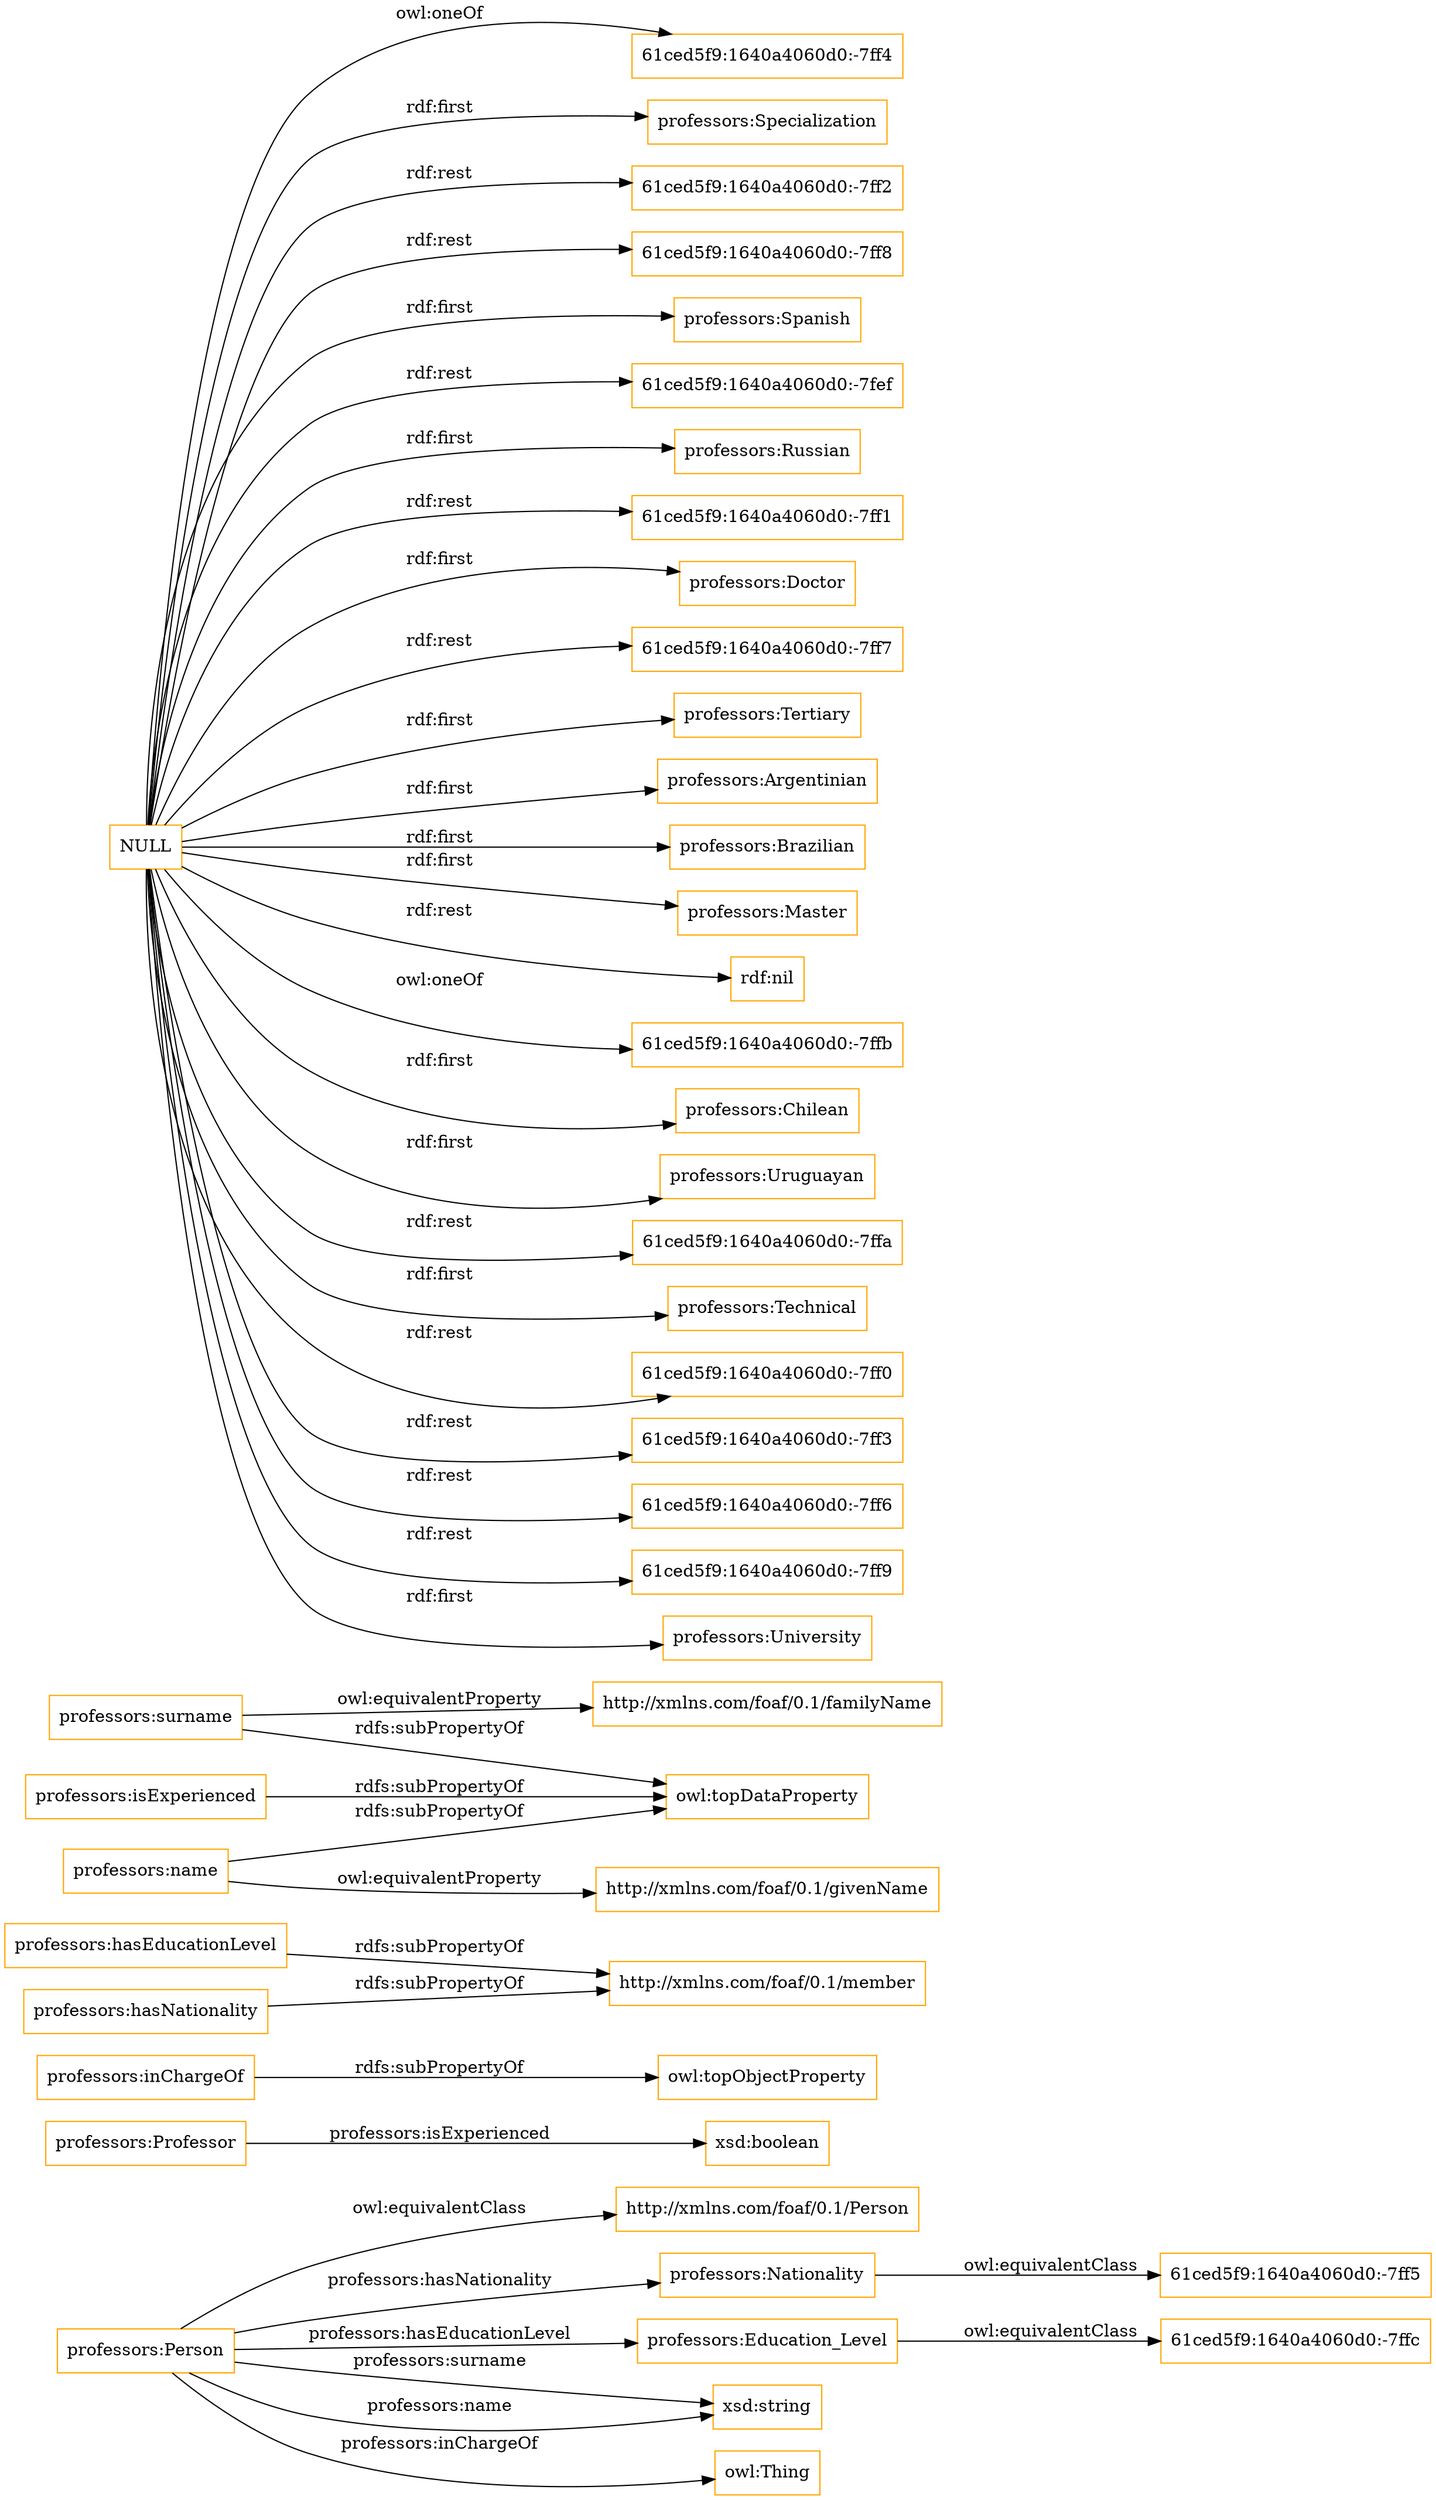digraph ar2dtool_diagram { 
rankdir=LR;
size="1501"
node [shape = rectangle, color="orange"]; "http://xmlns.com/foaf/0.1/Person" "professors:Professor" "professors:Person" "61ced5f9:1640a4060d0:-7ff5" "professors:Nationality" "61ced5f9:1640a4060d0:-7ffc" "professors:Education_Level" ; /*classes style*/
	"professors:inChargeOf" -> "owl:topObjectProperty" [ label = "rdfs:subPropertyOf" ];
	"professors:hasEducationLevel" -> "http://xmlns.com/foaf/0.1/member" [ label = "rdfs:subPropertyOf" ];
	"professors:surname" -> "owl:topDataProperty" [ label = "rdfs:subPropertyOf" ];
	"professors:surname" -> "http://xmlns.com/foaf/0.1/familyName" [ label = "owl:equivalentProperty" ];
	"professors:isExperienced" -> "owl:topDataProperty" [ label = "rdfs:subPropertyOf" ];
	"professors:name" -> "owl:topDataProperty" [ label = "rdfs:subPropertyOf" ];
	"professors:name" -> "http://xmlns.com/foaf/0.1/givenName" [ label = "owl:equivalentProperty" ];
	"professors:hasNationality" -> "http://xmlns.com/foaf/0.1/member" [ label = "rdfs:subPropertyOf" ];
	"professors:Person" -> "http://xmlns.com/foaf/0.1/Person" [ label = "owl:equivalentClass" ];
	"professors:Education_Level" -> "61ced5f9:1640a4060d0:-7ffc" [ label = "owl:equivalentClass" ];
	"NULL" -> "61ced5f9:1640a4060d0:-7ff4" [ label = "owl:oneOf" ];
	"NULL" -> "professors:Specialization" [ label = "rdf:first" ];
	"NULL" -> "61ced5f9:1640a4060d0:-7ff2" [ label = "rdf:rest" ];
	"NULL" -> "61ced5f9:1640a4060d0:-7ff8" [ label = "rdf:rest" ];
	"NULL" -> "professors:Spanish" [ label = "rdf:first" ];
	"NULL" -> "61ced5f9:1640a4060d0:-7fef" [ label = "rdf:rest" ];
	"NULL" -> "professors:Russian" [ label = "rdf:first" ];
	"NULL" -> "61ced5f9:1640a4060d0:-7ff1" [ label = "rdf:rest" ];
	"NULL" -> "professors:Doctor" [ label = "rdf:first" ];
	"NULL" -> "61ced5f9:1640a4060d0:-7ff7" [ label = "rdf:rest" ];
	"NULL" -> "professors:Tertiary" [ label = "rdf:first" ];
	"NULL" -> "professors:Argentinian" [ label = "rdf:first" ];
	"NULL" -> "professors:Brazilian" [ label = "rdf:first" ];
	"NULL" -> "professors:Master" [ label = "rdf:first" ];
	"NULL" -> "rdf:nil" [ label = "rdf:rest" ];
	"NULL" -> "61ced5f9:1640a4060d0:-7ffb" [ label = "owl:oneOf" ];
	"NULL" -> "professors:Chilean" [ label = "rdf:first" ];
	"NULL" -> "professors:Uruguayan" [ label = "rdf:first" ];
	"NULL" -> "61ced5f9:1640a4060d0:-7ffa" [ label = "rdf:rest" ];
	"NULL" -> "professors:Technical" [ label = "rdf:first" ];
	"NULL" -> "61ced5f9:1640a4060d0:-7ff0" [ label = "rdf:rest" ];
	"NULL" -> "61ced5f9:1640a4060d0:-7ff3" [ label = "rdf:rest" ];
	"NULL" -> "61ced5f9:1640a4060d0:-7ff6" [ label = "rdf:rest" ];
	"NULL" -> "61ced5f9:1640a4060d0:-7ff9" [ label = "rdf:rest" ];
	"NULL" -> "professors:University" [ label = "rdf:first" ];
	"professors:Nationality" -> "61ced5f9:1640a4060d0:-7ff5" [ label = "owl:equivalentClass" ];
	"professors:Person" -> "xsd:string" [ label = "professors:surname" ];
	"professors:Person" -> "owl:Thing" [ label = "professors:inChargeOf" ];
	"professors:Person" -> "xsd:string" [ label = "professors:name" ];
	"professors:Person" -> "professors:Education_Level" [ label = "professors:hasEducationLevel" ];
	"professors:Professor" -> "xsd:boolean" [ label = "professors:isExperienced" ];
	"professors:Person" -> "professors:Nationality" [ label = "professors:hasNationality" ];

}

